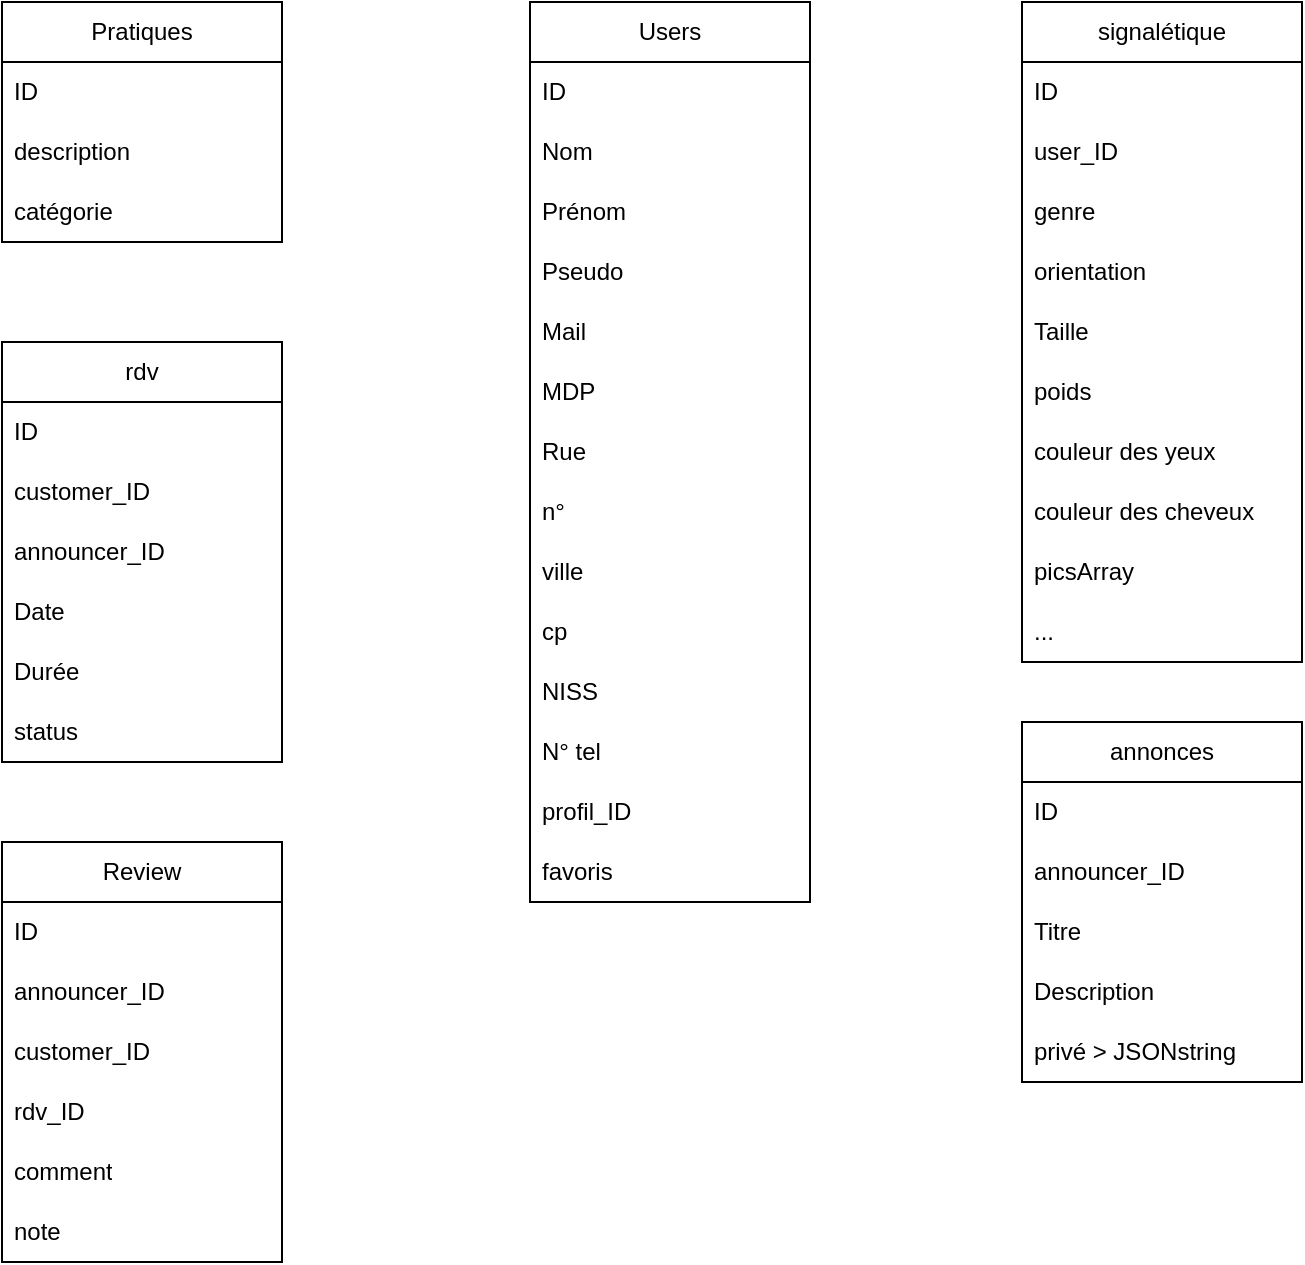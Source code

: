 <mxfile version="24.0.1" type="github">
  <diagram name="Page-1" id="em38hTdhP0eOgYKLyIxk">
    <mxGraphModel dx="1434" dy="782" grid="1" gridSize="10" guides="1" tooltips="1" connect="1" arrows="1" fold="1" page="1" pageScale="1" pageWidth="827" pageHeight="1169" math="0" shadow="0">
      <root>
        <mxCell id="0" />
        <mxCell id="1" parent="0" />
        <mxCell id="DHMOHSIansX_p8H2umuR-1" value="Users" style="swimlane;fontStyle=0;childLayout=stackLayout;horizontal=1;startSize=30;horizontalStack=0;resizeParent=1;resizeParentMax=0;resizeLast=0;collapsible=1;marginBottom=0;whiteSpace=wrap;html=1;" vertex="1" parent="1">
          <mxGeometry x="344" y="280" width="140" height="450" as="geometry" />
        </mxCell>
        <mxCell id="DHMOHSIansX_p8H2umuR-2" value="ID" style="text;strokeColor=none;fillColor=none;align=left;verticalAlign=middle;spacingLeft=4;spacingRight=4;overflow=hidden;points=[[0,0.5],[1,0.5]];portConstraint=eastwest;rotatable=0;whiteSpace=wrap;html=1;" vertex="1" parent="DHMOHSIansX_p8H2umuR-1">
          <mxGeometry y="30" width="140" height="30" as="geometry" />
        </mxCell>
        <mxCell id="DHMOHSIansX_p8H2umuR-3" value="Nom" style="text;strokeColor=none;fillColor=none;align=left;verticalAlign=middle;spacingLeft=4;spacingRight=4;overflow=hidden;points=[[0,0.5],[1,0.5]];portConstraint=eastwest;rotatable=0;whiteSpace=wrap;html=1;" vertex="1" parent="DHMOHSIansX_p8H2umuR-1">
          <mxGeometry y="60" width="140" height="30" as="geometry" />
        </mxCell>
        <mxCell id="DHMOHSIansX_p8H2umuR-4" value="Prénom" style="text;strokeColor=none;fillColor=none;align=left;verticalAlign=middle;spacingLeft=4;spacingRight=4;overflow=hidden;points=[[0,0.5],[1,0.5]];portConstraint=eastwest;rotatable=0;whiteSpace=wrap;html=1;" vertex="1" parent="DHMOHSIansX_p8H2umuR-1">
          <mxGeometry y="90" width="140" height="30" as="geometry" />
        </mxCell>
        <mxCell id="DHMOHSIansX_p8H2umuR-5" value="Pseudo" style="text;strokeColor=none;fillColor=none;align=left;verticalAlign=middle;spacingLeft=4;spacingRight=4;overflow=hidden;points=[[0,0.5],[1,0.5]];portConstraint=eastwest;rotatable=0;whiteSpace=wrap;html=1;" vertex="1" parent="DHMOHSIansX_p8H2umuR-1">
          <mxGeometry y="120" width="140" height="30" as="geometry" />
        </mxCell>
        <mxCell id="DHMOHSIansX_p8H2umuR-6" value="Mail" style="text;strokeColor=none;fillColor=none;align=left;verticalAlign=middle;spacingLeft=4;spacingRight=4;overflow=hidden;points=[[0,0.5],[1,0.5]];portConstraint=eastwest;rotatable=0;whiteSpace=wrap;html=1;" vertex="1" parent="DHMOHSIansX_p8H2umuR-1">
          <mxGeometry y="150" width="140" height="30" as="geometry" />
        </mxCell>
        <mxCell id="DHMOHSIansX_p8H2umuR-7" value="MDP" style="text;strokeColor=none;fillColor=none;align=left;verticalAlign=middle;spacingLeft=4;spacingRight=4;overflow=hidden;points=[[0,0.5],[1,0.5]];portConstraint=eastwest;rotatable=0;whiteSpace=wrap;html=1;" vertex="1" parent="DHMOHSIansX_p8H2umuR-1">
          <mxGeometry y="180" width="140" height="30" as="geometry" />
        </mxCell>
        <mxCell id="DHMOHSIansX_p8H2umuR-8" value="Rue" style="text;strokeColor=none;fillColor=none;align=left;verticalAlign=middle;spacingLeft=4;spacingRight=4;overflow=hidden;points=[[0,0.5],[1,0.5]];portConstraint=eastwest;rotatable=0;whiteSpace=wrap;html=1;" vertex="1" parent="DHMOHSIansX_p8H2umuR-1">
          <mxGeometry y="210" width="140" height="30" as="geometry" />
        </mxCell>
        <mxCell id="DHMOHSIansX_p8H2umuR-9" value="n°" style="text;strokeColor=none;fillColor=none;align=left;verticalAlign=middle;spacingLeft=4;spacingRight=4;overflow=hidden;points=[[0,0.5],[1,0.5]];portConstraint=eastwest;rotatable=0;whiteSpace=wrap;html=1;" vertex="1" parent="DHMOHSIansX_p8H2umuR-1">
          <mxGeometry y="240" width="140" height="30" as="geometry" />
        </mxCell>
        <mxCell id="DHMOHSIansX_p8H2umuR-10" value="ville" style="text;strokeColor=none;fillColor=none;align=left;verticalAlign=middle;spacingLeft=4;spacingRight=4;overflow=hidden;points=[[0,0.5],[1,0.5]];portConstraint=eastwest;rotatable=0;whiteSpace=wrap;html=1;" vertex="1" parent="DHMOHSIansX_p8H2umuR-1">
          <mxGeometry y="270" width="140" height="30" as="geometry" />
        </mxCell>
        <mxCell id="DHMOHSIansX_p8H2umuR-11" value="cp" style="text;strokeColor=none;fillColor=none;align=left;verticalAlign=middle;spacingLeft=4;spacingRight=4;overflow=hidden;points=[[0,0.5],[1,0.5]];portConstraint=eastwest;rotatable=0;whiteSpace=wrap;html=1;" vertex="1" parent="DHMOHSIansX_p8H2umuR-1">
          <mxGeometry y="300" width="140" height="30" as="geometry" />
        </mxCell>
        <mxCell id="DHMOHSIansX_p8H2umuR-12" value="NISS" style="text;strokeColor=none;fillColor=none;align=left;verticalAlign=middle;spacingLeft=4;spacingRight=4;overflow=hidden;points=[[0,0.5],[1,0.5]];portConstraint=eastwest;rotatable=0;whiteSpace=wrap;html=1;" vertex="1" parent="DHMOHSIansX_p8H2umuR-1">
          <mxGeometry y="330" width="140" height="30" as="geometry" />
        </mxCell>
        <mxCell id="DHMOHSIansX_p8H2umuR-13" value="N° tel" style="text;strokeColor=none;fillColor=none;align=left;verticalAlign=middle;spacingLeft=4;spacingRight=4;overflow=hidden;points=[[0,0.5],[1,0.5]];portConstraint=eastwest;rotatable=0;whiteSpace=wrap;html=1;" vertex="1" parent="DHMOHSIansX_p8H2umuR-1">
          <mxGeometry y="360" width="140" height="30" as="geometry" />
        </mxCell>
        <mxCell id="DHMOHSIansX_p8H2umuR-19" value="profil_ID" style="text;strokeColor=none;fillColor=none;align=left;verticalAlign=middle;spacingLeft=4;spacingRight=4;overflow=hidden;points=[[0,0.5],[1,0.5]];portConstraint=eastwest;rotatable=0;whiteSpace=wrap;html=1;" vertex="1" parent="DHMOHSIansX_p8H2umuR-1">
          <mxGeometry y="390" width="140" height="30" as="geometry" />
        </mxCell>
        <mxCell id="DHMOHSIansX_p8H2umuR-35" value="favoris" style="text;strokeColor=none;fillColor=none;align=left;verticalAlign=middle;spacingLeft=4;spacingRight=4;overflow=hidden;points=[[0,0.5],[1,0.5]];portConstraint=eastwest;rotatable=0;whiteSpace=wrap;html=1;" vertex="1" parent="DHMOHSIansX_p8H2umuR-1">
          <mxGeometry y="420" width="140" height="30" as="geometry" />
        </mxCell>
        <mxCell id="DHMOHSIansX_p8H2umuR-15" value="signalétique" style="swimlane;fontStyle=0;childLayout=stackLayout;horizontal=1;startSize=30;horizontalStack=0;resizeParent=1;resizeParentMax=0;resizeLast=0;collapsible=1;marginBottom=0;whiteSpace=wrap;html=1;" vertex="1" parent="1">
          <mxGeometry x="590" y="280" width="140" height="330" as="geometry" />
        </mxCell>
        <mxCell id="DHMOHSIansX_p8H2umuR-16" value="ID" style="text;strokeColor=none;fillColor=none;align=left;verticalAlign=middle;spacingLeft=4;spacingRight=4;overflow=hidden;points=[[0,0.5],[1,0.5]];portConstraint=eastwest;rotatable=0;whiteSpace=wrap;html=1;" vertex="1" parent="DHMOHSIansX_p8H2umuR-15">
          <mxGeometry y="30" width="140" height="30" as="geometry" />
        </mxCell>
        <mxCell id="DHMOHSIansX_p8H2umuR-17" value="user_ID" style="text;strokeColor=none;fillColor=none;align=left;verticalAlign=middle;spacingLeft=4;spacingRight=4;overflow=hidden;points=[[0,0.5],[1,0.5]];portConstraint=eastwest;rotatable=0;whiteSpace=wrap;html=1;" vertex="1" parent="DHMOHSIansX_p8H2umuR-15">
          <mxGeometry y="60" width="140" height="30" as="geometry" />
        </mxCell>
        <mxCell id="DHMOHSIansX_p8H2umuR-18" value="genre" style="text;strokeColor=none;fillColor=none;align=left;verticalAlign=middle;spacingLeft=4;spacingRight=4;overflow=hidden;points=[[0,0.5],[1,0.5]];portConstraint=eastwest;rotatable=0;whiteSpace=wrap;html=1;" vertex="1" parent="DHMOHSIansX_p8H2umuR-15">
          <mxGeometry y="90" width="140" height="30" as="geometry" />
        </mxCell>
        <mxCell id="DHMOHSIansX_p8H2umuR-20" value="orientation" style="text;strokeColor=none;fillColor=none;align=left;verticalAlign=middle;spacingLeft=4;spacingRight=4;overflow=hidden;points=[[0,0.5],[1,0.5]];portConstraint=eastwest;rotatable=0;whiteSpace=wrap;html=1;" vertex="1" parent="DHMOHSIansX_p8H2umuR-15">
          <mxGeometry y="120" width="140" height="30" as="geometry" />
        </mxCell>
        <mxCell id="DHMOHSIansX_p8H2umuR-22" value="Taille" style="text;strokeColor=none;fillColor=none;align=left;verticalAlign=middle;spacingLeft=4;spacingRight=4;overflow=hidden;points=[[0,0.5],[1,0.5]];portConstraint=eastwest;rotatable=0;whiteSpace=wrap;html=1;" vertex="1" parent="DHMOHSIansX_p8H2umuR-15">
          <mxGeometry y="150" width="140" height="30" as="geometry" />
        </mxCell>
        <mxCell id="DHMOHSIansX_p8H2umuR-23" value="poids" style="text;strokeColor=none;fillColor=none;align=left;verticalAlign=middle;spacingLeft=4;spacingRight=4;overflow=hidden;points=[[0,0.5],[1,0.5]];portConstraint=eastwest;rotatable=0;whiteSpace=wrap;html=1;" vertex="1" parent="DHMOHSIansX_p8H2umuR-15">
          <mxGeometry y="180" width="140" height="30" as="geometry" />
        </mxCell>
        <mxCell id="DHMOHSIansX_p8H2umuR-24" value="couleur des yeux" style="text;strokeColor=none;fillColor=none;align=left;verticalAlign=middle;spacingLeft=4;spacingRight=4;overflow=hidden;points=[[0,0.5],[1,0.5]];portConstraint=eastwest;rotatable=0;whiteSpace=wrap;html=1;" vertex="1" parent="DHMOHSIansX_p8H2umuR-15">
          <mxGeometry y="210" width="140" height="30" as="geometry" />
        </mxCell>
        <mxCell id="DHMOHSIansX_p8H2umuR-25" value="couleur des cheveux" style="text;strokeColor=none;fillColor=none;align=left;verticalAlign=middle;spacingLeft=4;spacingRight=4;overflow=hidden;points=[[0,0.5],[1,0.5]];portConstraint=eastwest;rotatable=0;whiteSpace=wrap;html=1;" vertex="1" parent="DHMOHSIansX_p8H2umuR-15">
          <mxGeometry y="240" width="140" height="30" as="geometry" />
        </mxCell>
        <mxCell id="DHMOHSIansX_p8H2umuR-51" value="picsArray" style="text;strokeColor=none;fillColor=none;align=left;verticalAlign=middle;spacingLeft=4;spacingRight=4;overflow=hidden;points=[[0,0.5],[1,0.5]];portConstraint=eastwest;rotatable=0;whiteSpace=wrap;html=1;" vertex="1" parent="DHMOHSIansX_p8H2umuR-15">
          <mxGeometry y="270" width="140" height="30" as="geometry" />
        </mxCell>
        <mxCell id="DHMOHSIansX_p8H2umuR-26" value="..." style="text;strokeColor=none;fillColor=none;align=left;verticalAlign=middle;spacingLeft=4;spacingRight=4;overflow=hidden;points=[[0,0.5],[1,0.5]];portConstraint=eastwest;rotatable=0;whiteSpace=wrap;html=1;" vertex="1" parent="DHMOHSIansX_p8H2umuR-15">
          <mxGeometry y="300" width="140" height="30" as="geometry" />
        </mxCell>
        <mxCell id="DHMOHSIansX_p8H2umuR-27" value="Pratiques" style="swimlane;fontStyle=0;childLayout=stackLayout;horizontal=1;startSize=30;horizontalStack=0;resizeParent=1;resizeParentMax=0;resizeLast=0;collapsible=1;marginBottom=0;whiteSpace=wrap;html=1;" vertex="1" parent="1">
          <mxGeometry x="80" y="280" width="140" height="120" as="geometry" />
        </mxCell>
        <mxCell id="DHMOHSIansX_p8H2umuR-28" value="ID" style="text;strokeColor=none;fillColor=none;align=left;verticalAlign=middle;spacingLeft=4;spacingRight=4;overflow=hidden;points=[[0,0.5],[1,0.5]];portConstraint=eastwest;rotatable=0;whiteSpace=wrap;html=1;" vertex="1" parent="DHMOHSIansX_p8H2umuR-27">
          <mxGeometry y="30" width="140" height="30" as="geometry" />
        </mxCell>
        <mxCell id="DHMOHSIansX_p8H2umuR-29" value="description" style="text;strokeColor=none;fillColor=none;align=left;verticalAlign=middle;spacingLeft=4;spacingRight=4;overflow=hidden;points=[[0,0.5],[1,0.5]];portConstraint=eastwest;rotatable=0;whiteSpace=wrap;html=1;" vertex="1" parent="DHMOHSIansX_p8H2umuR-27">
          <mxGeometry y="60" width="140" height="30" as="geometry" />
        </mxCell>
        <mxCell id="DHMOHSIansX_p8H2umuR-30" value="catégorie" style="text;strokeColor=none;fillColor=none;align=left;verticalAlign=middle;spacingLeft=4;spacingRight=4;overflow=hidden;points=[[0,0.5],[1,0.5]];portConstraint=eastwest;rotatable=0;whiteSpace=wrap;html=1;" vertex="1" parent="DHMOHSIansX_p8H2umuR-27">
          <mxGeometry y="90" width="140" height="30" as="geometry" />
        </mxCell>
        <mxCell id="DHMOHSIansX_p8H2umuR-31" value="rdv" style="swimlane;fontStyle=0;childLayout=stackLayout;horizontal=1;startSize=30;horizontalStack=0;resizeParent=1;resizeParentMax=0;resizeLast=0;collapsible=1;marginBottom=0;whiteSpace=wrap;html=1;" vertex="1" parent="1">
          <mxGeometry x="80" y="450" width="140" height="210" as="geometry" />
        </mxCell>
        <mxCell id="DHMOHSIansX_p8H2umuR-32" value="ID" style="text;strokeColor=none;fillColor=none;align=left;verticalAlign=middle;spacingLeft=4;spacingRight=4;overflow=hidden;points=[[0,0.5],[1,0.5]];portConstraint=eastwest;rotatable=0;whiteSpace=wrap;html=1;" vertex="1" parent="DHMOHSIansX_p8H2umuR-31">
          <mxGeometry y="30" width="140" height="30" as="geometry" />
        </mxCell>
        <mxCell id="DHMOHSIansX_p8H2umuR-33" value="customer_ID" style="text;strokeColor=none;fillColor=none;align=left;verticalAlign=middle;spacingLeft=4;spacingRight=4;overflow=hidden;points=[[0,0.5],[1,0.5]];portConstraint=eastwest;rotatable=0;whiteSpace=wrap;html=1;" vertex="1" parent="DHMOHSIansX_p8H2umuR-31">
          <mxGeometry y="60" width="140" height="30" as="geometry" />
        </mxCell>
        <mxCell id="DHMOHSIansX_p8H2umuR-34" value="announcer_ID" style="text;strokeColor=none;fillColor=none;align=left;verticalAlign=middle;spacingLeft=4;spacingRight=4;overflow=hidden;points=[[0,0.5],[1,0.5]];portConstraint=eastwest;rotatable=0;whiteSpace=wrap;html=1;" vertex="1" parent="DHMOHSIansX_p8H2umuR-31">
          <mxGeometry y="90" width="140" height="30" as="geometry" />
        </mxCell>
        <mxCell id="DHMOHSIansX_p8H2umuR-36" value="Date" style="text;strokeColor=none;fillColor=none;align=left;verticalAlign=middle;spacingLeft=4;spacingRight=4;overflow=hidden;points=[[0,0.5],[1,0.5]];portConstraint=eastwest;rotatable=0;whiteSpace=wrap;html=1;" vertex="1" parent="DHMOHSIansX_p8H2umuR-31">
          <mxGeometry y="120" width="140" height="30" as="geometry" />
        </mxCell>
        <mxCell id="DHMOHSIansX_p8H2umuR-37" value="Durée" style="text;strokeColor=none;fillColor=none;align=left;verticalAlign=middle;spacingLeft=4;spacingRight=4;overflow=hidden;points=[[0,0.5],[1,0.5]];portConstraint=eastwest;rotatable=0;whiteSpace=wrap;html=1;" vertex="1" parent="DHMOHSIansX_p8H2umuR-31">
          <mxGeometry y="150" width="140" height="30" as="geometry" />
        </mxCell>
        <mxCell id="DHMOHSIansX_p8H2umuR-42" value="status" style="text;strokeColor=none;fillColor=none;align=left;verticalAlign=middle;spacingLeft=4;spacingRight=4;overflow=hidden;points=[[0,0.5],[1,0.5]];portConstraint=eastwest;rotatable=0;whiteSpace=wrap;html=1;" vertex="1" parent="DHMOHSIansX_p8H2umuR-31">
          <mxGeometry y="180" width="140" height="30" as="geometry" />
        </mxCell>
        <mxCell id="DHMOHSIansX_p8H2umuR-38" value="Review" style="swimlane;fontStyle=0;childLayout=stackLayout;horizontal=1;startSize=30;horizontalStack=0;resizeParent=1;resizeParentMax=0;resizeLast=0;collapsible=1;marginBottom=0;whiteSpace=wrap;html=1;" vertex="1" parent="1">
          <mxGeometry x="80" y="700" width="140" height="210" as="geometry" />
        </mxCell>
        <mxCell id="DHMOHSIansX_p8H2umuR-39" value="ID" style="text;strokeColor=none;fillColor=none;align=left;verticalAlign=middle;spacingLeft=4;spacingRight=4;overflow=hidden;points=[[0,0.5],[1,0.5]];portConstraint=eastwest;rotatable=0;whiteSpace=wrap;html=1;" vertex="1" parent="DHMOHSIansX_p8H2umuR-38">
          <mxGeometry y="30" width="140" height="30" as="geometry" />
        </mxCell>
        <mxCell id="DHMOHSIansX_p8H2umuR-40" value="announcer_ID" style="text;strokeColor=none;fillColor=none;align=left;verticalAlign=middle;spacingLeft=4;spacingRight=4;overflow=hidden;points=[[0,0.5],[1,0.5]];portConstraint=eastwest;rotatable=0;whiteSpace=wrap;html=1;" vertex="1" parent="DHMOHSIansX_p8H2umuR-38">
          <mxGeometry y="60" width="140" height="30" as="geometry" />
        </mxCell>
        <mxCell id="DHMOHSIansX_p8H2umuR-41" value="customer_ID" style="text;strokeColor=none;fillColor=none;align=left;verticalAlign=middle;spacingLeft=4;spacingRight=4;overflow=hidden;points=[[0,0.5],[1,0.5]];portConstraint=eastwest;rotatable=0;whiteSpace=wrap;html=1;" vertex="1" parent="DHMOHSIansX_p8H2umuR-38">
          <mxGeometry y="90" width="140" height="30" as="geometry" />
        </mxCell>
        <mxCell id="DHMOHSIansX_p8H2umuR-45" value="rdv_ID" style="text;strokeColor=none;fillColor=none;align=left;verticalAlign=middle;spacingLeft=4;spacingRight=4;overflow=hidden;points=[[0,0.5],[1,0.5]];portConstraint=eastwest;rotatable=0;whiteSpace=wrap;html=1;" vertex="1" parent="DHMOHSIansX_p8H2umuR-38">
          <mxGeometry y="120" width="140" height="30" as="geometry" />
        </mxCell>
        <mxCell id="DHMOHSIansX_p8H2umuR-43" value="comment" style="text;strokeColor=none;fillColor=none;align=left;verticalAlign=middle;spacingLeft=4;spacingRight=4;overflow=hidden;points=[[0,0.5],[1,0.5]];portConstraint=eastwest;rotatable=0;whiteSpace=wrap;html=1;" vertex="1" parent="DHMOHSIansX_p8H2umuR-38">
          <mxGeometry y="150" width="140" height="30" as="geometry" />
        </mxCell>
        <mxCell id="DHMOHSIansX_p8H2umuR-44" value="note" style="text;strokeColor=none;fillColor=none;align=left;verticalAlign=middle;spacingLeft=4;spacingRight=4;overflow=hidden;points=[[0,0.5],[1,0.5]];portConstraint=eastwest;rotatable=0;whiteSpace=wrap;html=1;" vertex="1" parent="DHMOHSIansX_p8H2umuR-38">
          <mxGeometry y="180" width="140" height="30" as="geometry" />
        </mxCell>
        <mxCell id="DHMOHSIansX_p8H2umuR-46" value="annonces" style="swimlane;fontStyle=0;childLayout=stackLayout;horizontal=1;startSize=30;horizontalStack=0;resizeParent=1;resizeParentMax=0;resizeLast=0;collapsible=1;marginBottom=0;whiteSpace=wrap;html=1;" vertex="1" parent="1">
          <mxGeometry x="590" y="640" width="140" height="180" as="geometry" />
        </mxCell>
        <mxCell id="DHMOHSIansX_p8H2umuR-47" value="ID" style="text;strokeColor=none;fillColor=none;align=left;verticalAlign=middle;spacingLeft=4;spacingRight=4;overflow=hidden;points=[[0,0.5],[1,0.5]];portConstraint=eastwest;rotatable=0;whiteSpace=wrap;html=1;" vertex="1" parent="DHMOHSIansX_p8H2umuR-46">
          <mxGeometry y="30" width="140" height="30" as="geometry" />
        </mxCell>
        <mxCell id="DHMOHSIansX_p8H2umuR-48" value="announcer_ID" style="text;strokeColor=none;fillColor=none;align=left;verticalAlign=middle;spacingLeft=4;spacingRight=4;overflow=hidden;points=[[0,0.5],[1,0.5]];portConstraint=eastwest;rotatable=0;whiteSpace=wrap;html=1;" vertex="1" parent="DHMOHSIansX_p8H2umuR-46">
          <mxGeometry y="60" width="140" height="30" as="geometry" />
        </mxCell>
        <mxCell id="DHMOHSIansX_p8H2umuR-52" value="Titre" style="text;strokeColor=none;fillColor=none;align=left;verticalAlign=middle;spacingLeft=4;spacingRight=4;overflow=hidden;points=[[0,0.5],[1,0.5]];portConstraint=eastwest;rotatable=0;whiteSpace=wrap;html=1;" vertex="1" parent="DHMOHSIansX_p8H2umuR-46">
          <mxGeometry y="90" width="140" height="30" as="geometry" />
        </mxCell>
        <mxCell id="DHMOHSIansX_p8H2umuR-53" value="Description" style="text;strokeColor=none;fillColor=none;align=left;verticalAlign=middle;spacingLeft=4;spacingRight=4;overflow=hidden;points=[[0,0.5],[1,0.5]];portConstraint=eastwest;rotatable=0;whiteSpace=wrap;html=1;" vertex="1" parent="DHMOHSIansX_p8H2umuR-46">
          <mxGeometry y="120" width="140" height="30" as="geometry" />
        </mxCell>
        <mxCell id="DHMOHSIansX_p8H2umuR-54" value="privé &amp;gt; JSONstring" style="text;strokeColor=none;fillColor=none;align=left;verticalAlign=middle;spacingLeft=4;spacingRight=4;overflow=hidden;points=[[0,0.5],[1,0.5]];portConstraint=eastwest;rotatable=0;whiteSpace=wrap;html=1;" vertex="1" parent="DHMOHSIansX_p8H2umuR-46">
          <mxGeometry y="150" width="140" height="30" as="geometry" />
        </mxCell>
      </root>
    </mxGraphModel>
  </diagram>
</mxfile>
